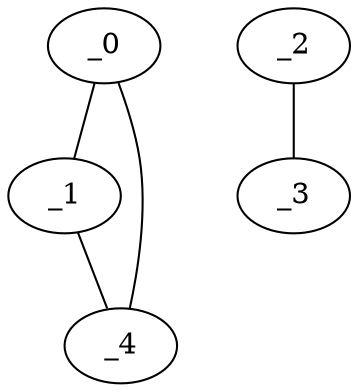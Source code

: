 graph FP1_0039 {
	_0	 [x="1.13541",
		y="2.73005"];
	_1	 [x="0.776675",
		y="0.712881"];
	_0 -- _1;
	_4	 [x="1.7297",
		y="2.48902"];
	_0 -- _4;
	_1 -- _4;
	_2	 [x="0.908582",
		y="1.19822"];
	_3	 [x="1.62012",
		y="2.16992"];
	_2 -- _3;
}
